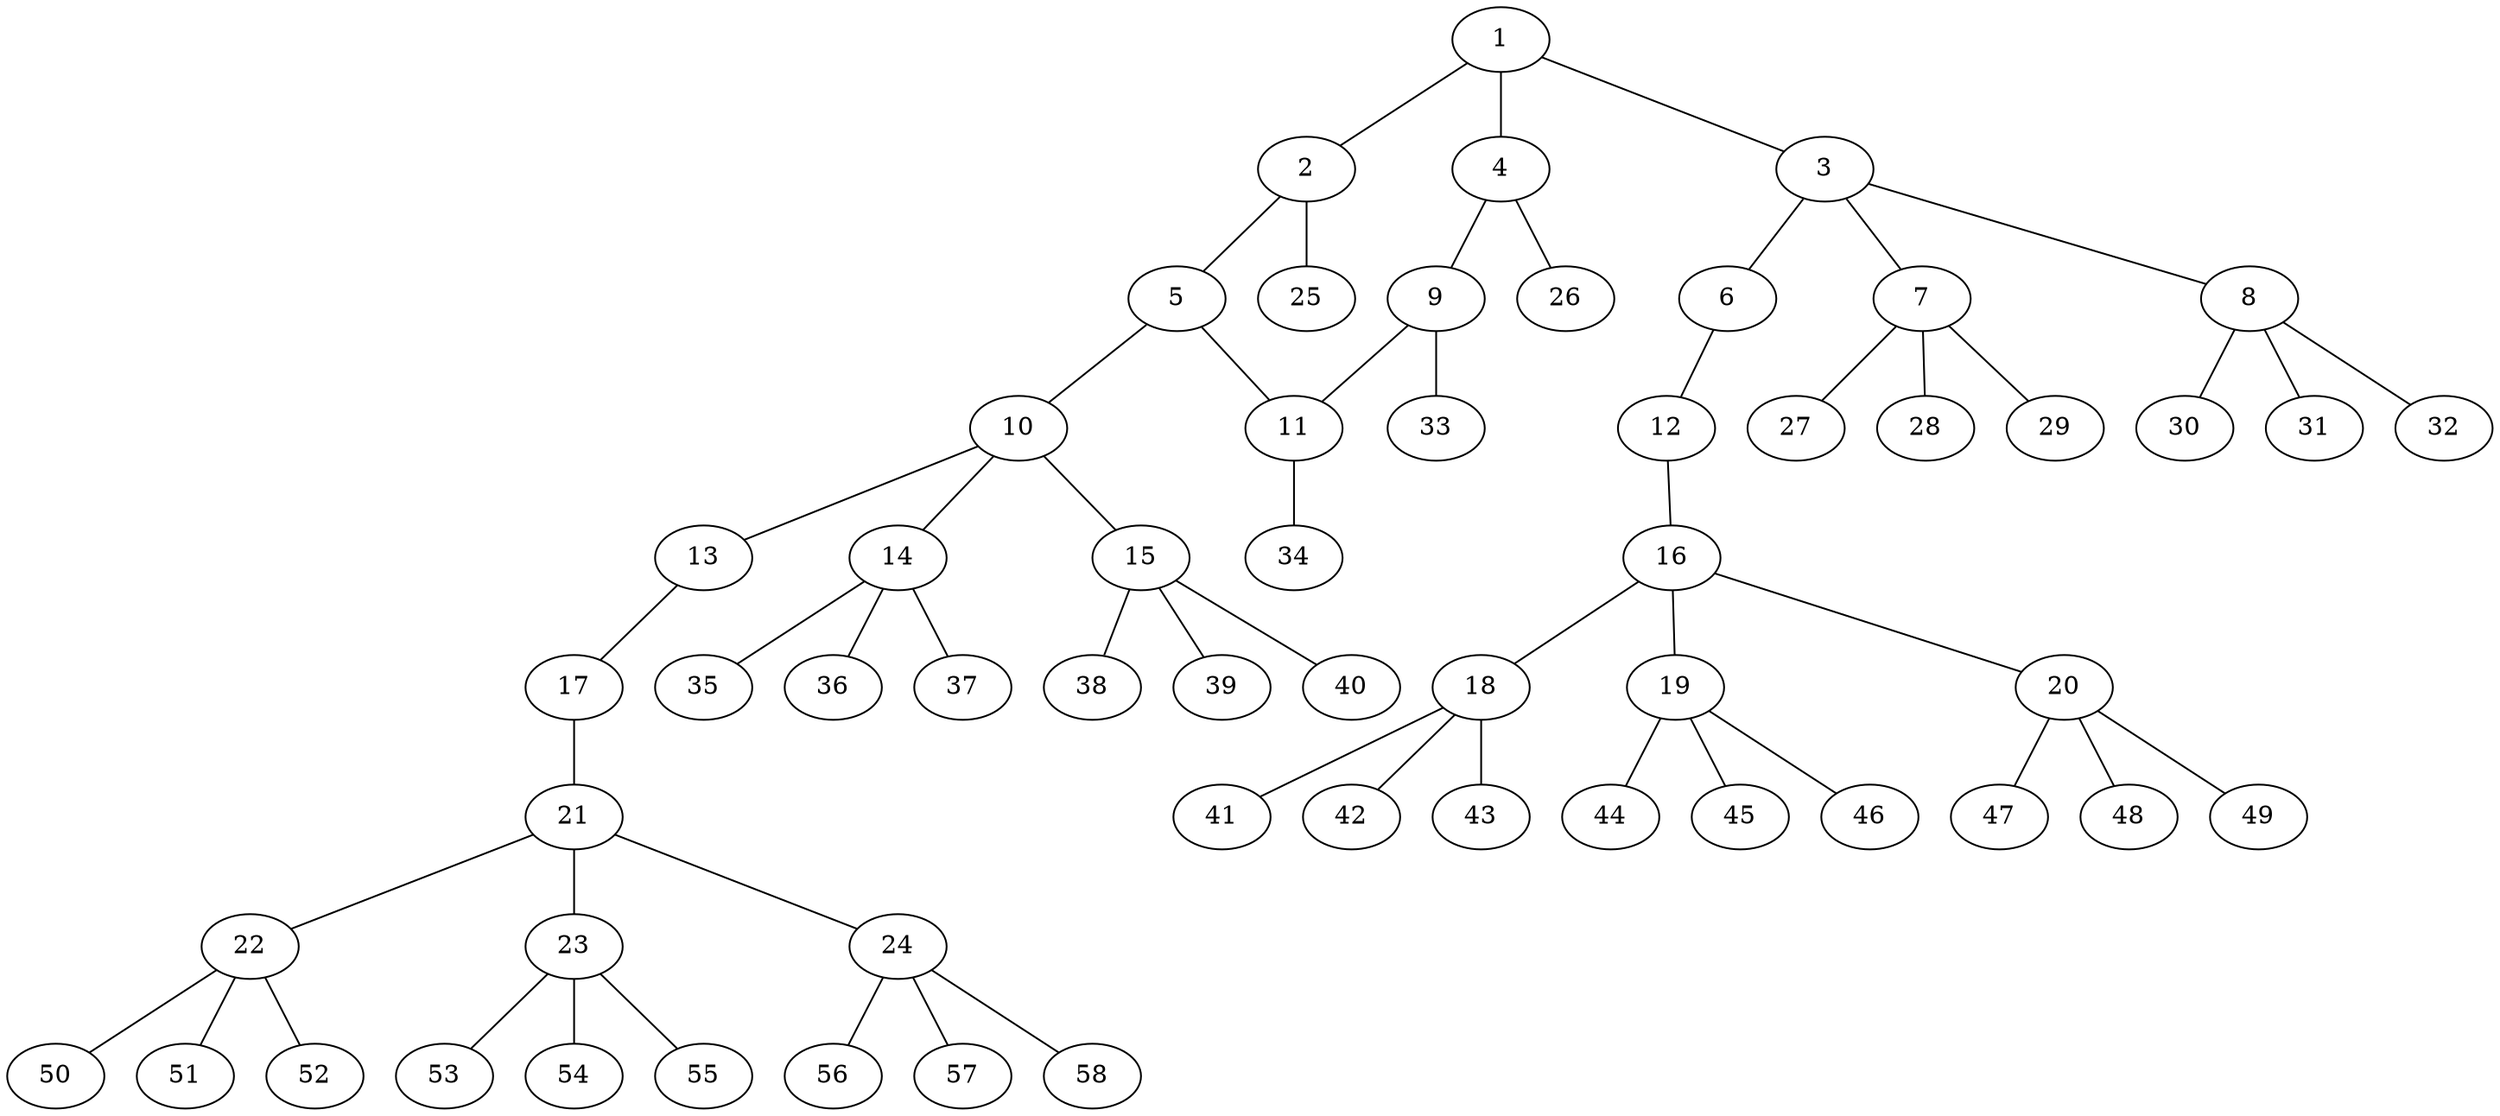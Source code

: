 graph molecule_2374 {
	1	 [chem=C];
	2	 [chem=C];
	1 -- 2	 [valence=1];
	3	 [chem=C];
	1 -- 3	 [valence=1];
	4	 [chem=C];
	1 -- 4	 [valence=2];
	5	 [chem=C];
	2 -- 5	 [valence=2];
	25	 [chem=H];
	2 -- 25	 [valence=1];
	6	 [chem=O];
	3 -- 6	 [valence=1];
	7	 [chem=C];
	3 -- 7	 [valence=1];
	8	 [chem=C];
	3 -- 8	 [valence=1];
	9	 [chem=C];
	4 -- 9	 [valence=1];
	26	 [chem=H];
	4 -- 26	 [valence=1];
	10	 [chem=C];
	5 -- 10	 [valence=1];
	11	 [chem=C];
	5 -- 11	 [valence=1];
	12	 [chem=O];
	6 -- 12	 [valence=1];
	27	 [chem=H];
	7 -- 27	 [valence=1];
	28	 [chem=H];
	7 -- 28	 [valence=1];
	29	 [chem=H];
	7 -- 29	 [valence=1];
	30	 [chem=H];
	8 -- 30	 [valence=1];
	31	 [chem=H];
	8 -- 31	 [valence=1];
	32	 [chem=H];
	8 -- 32	 [valence=1];
	9 -- 11	 [valence=2];
	33	 [chem=H];
	9 -- 33	 [valence=1];
	13	 [chem=O];
	10 -- 13	 [valence=1];
	14	 [chem=C];
	10 -- 14	 [valence=1];
	15	 [chem=C];
	10 -- 15	 [valence=1];
	34	 [chem=H];
	11 -- 34	 [valence=1];
	16	 [chem=C];
	12 -- 16	 [valence=1];
	17	 [chem=O];
	13 -- 17	 [valence=1];
	35	 [chem=H];
	14 -- 35	 [valence=1];
	36	 [chem=H];
	14 -- 36	 [valence=1];
	37	 [chem=H];
	14 -- 37	 [valence=1];
	38	 [chem=H];
	15 -- 38	 [valence=1];
	39	 [chem=H];
	15 -- 39	 [valence=1];
	40	 [chem=H];
	15 -- 40	 [valence=1];
	18	 [chem=C];
	16 -- 18	 [valence=1];
	19	 [chem=C];
	16 -- 19	 [valence=1];
	20	 [chem=C];
	16 -- 20	 [valence=1];
	21	 [chem=C];
	17 -- 21	 [valence=1];
	41	 [chem=H];
	18 -- 41	 [valence=1];
	42	 [chem=H];
	18 -- 42	 [valence=1];
	43	 [chem=H];
	18 -- 43	 [valence=1];
	44	 [chem=H];
	19 -- 44	 [valence=1];
	45	 [chem=H];
	19 -- 45	 [valence=1];
	46	 [chem=H];
	19 -- 46	 [valence=1];
	47	 [chem=H];
	20 -- 47	 [valence=1];
	48	 [chem=H];
	20 -- 48	 [valence=1];
	49	 [chem=H];
	20 -- 49	 [valence=1];
	22	 [chem=C];
	21 -- 22	 [valence=1];
	23	 [chem=C];
	21 -- 23	 [valence=1];
	24	 [chem=C];
	21 -- 24	 [valence=1];
	50	 [chem=H];
	22 -- 50	 [valence=1];
	51	 [chem=H];
	22 -- 51	 [valence=1];
	52	 [chem=H];
	22 -- 52	 [valence=1];
	53	 [chem=H];
	23 -- 53	 [valence=1];
	54	 [chem=H];
	23 -- 54	 [valence=1];
	55	 [chem=H];
	23 -- 55	 [valence=1];
	56	 [chem=H];
	24 -- 56	 [valence=1];
	57	 [chem=H];
	24 -- 57	 [valence=1];
	58	 [chem=H];
	24 -- 58	 [valence=1];
}
